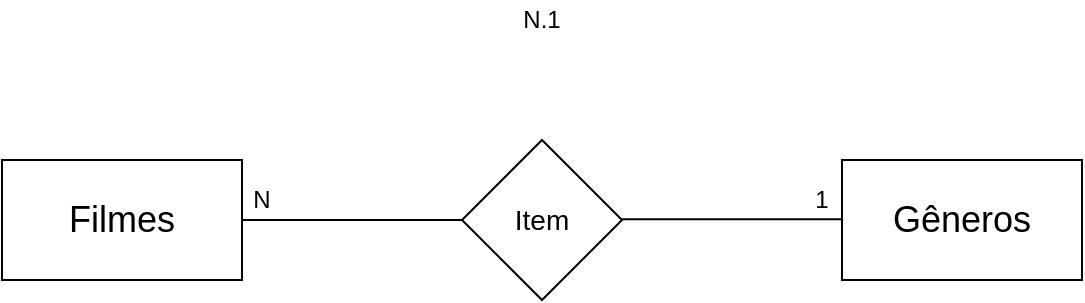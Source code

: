 <mxfile version="14.3.2" type="onedrive"><diagram id="fs5CRamMMZSCrzBnUvmV" name="Page-1"><mxGraphModel dx="923" dy="402" grid="1" gridSize="10" guides="1" tooltips="1" connect="1" arrows="1" fold="1" page="1" pageScale="1" pageWidth="827" pageHeight="1169" math="0" shadow="0"><root><mxCell id="0"/><mxCell id="1" parent="0"/><mxCell id="eV0o8ePYz52YuoFsJWKE-1" value="" style="rounded=0;whiteSpace=wrap;html=1;" vertex="1" parent="1"><mxGeometry x="170" y="160" width="120" height="60" as="geometry"/></mxCell><mxCell id="eV0o8ePYz52YuoFsJWKE-3" value="" style="rounded=0;whiteSpace=wrap;html=1;" vertex="1" parent="1"><mxGeometry x="590" y="160" width="120" height="60" as="geometry"/></mxCell><mxCell id="eV0o8ePYz52YuoFsJWKE-5" value="" style="rhombus;whiteSpace=wrap;html=1;" vertex="1" parent="1"><mxGeometry x="400" y="150" width="80" height="80" as="geometry"/></mxCell><mxCell id="eV0o8ePYz52YuoFsJWKE-7" value="" style="endArrow=none;html=1;entryX=0;entryY=0.5;entryDx=0;entryDy=0;exitX=1;exitY=0.5;exitDx=0;exitDy=0;" edge="1" parent="1" source="eV0o8ePYz52YuoFsJWKE-1" target="eV0o8ePYz52YuoFsJWKE-5"><mxGeometry width="50" height="50" relative="1" as="geometry"><mxPoint x="310" y="215" as="sourcePoint"/><mxPoint x="360" y="165" as="targetPoint"/></mxGeometry></mxCell><mxCell id="eV0o8ePYz52YuoFsJWKE-8" value="" style="endArrow=none;html=1;entryX=0;entryY=0.5;entryDx=0;entryDy=0;exitX=1;exitY=0.5;exitDx=0;exitDy=0;" edge="1" parent="1"><mxGeometry width="50" height="50" relative="1" as="geometry"><mxPoint x="480" y="189.58" as="sourcePoint"/><mxPoint x="590" y="189.58" as="targetPoint"/></mxGeometry></mxCell><mxCell id="eV0o8ePYz52YuoFsJWKE-9" value="&lt;font style=&quot;font-size: 14px&quot;&gt;Item&lt;/font&gt;" style="text;html=1;strokeColor=none;fillColor=none;align=center;verticalAlign=middle;whiteSpace=wrap;rounded=0;" vertex="1" parent="1"><mxGeometry x="420" y="180" width="40" height="20" as="geometry"/></mxCell><mxCell id="eV0o8ePYz52YuoFsJWKE-10" value="&lt;font style=&quot;font-size: 18px&quot;&gt;Filmes&lt;/font&gt;" style="text;html=1;strokeColor=none;fillColor=none;align=center;verticalAlign=middle;whiteSpace=wrap;rounded=0;" vertex="1" parent="1"><mxGeometry x="195" y="175" width="70" height="30" as="geometry"/></mxCell><mxCell id="eV0o8ePYz52YuoFsJWKE-11" value="&lt;font style=&quot;font-size: 18px&quot;&gt;Gêneros&lt;/font&gt;" style="text;html=1;strokeColor=none;fillColor=none;align=center;verticalAlign=middle;whiteSpace=wrap;rounded=0;" vertex="1" parent="1"><mxGeometry x="630" y="180" width="40" height="20" as="geometry"/></mxCell><mxCell id="eV0o8ePYz52YuoFsJWKE-12" value="N" style="text;html=1;strokeColor=none;fillColor=none;align=center;verticalAlign=middle;whiteSpace=wrap;rounded=0;" vertex="1" parent="1"><mxGeometry x="280" y="170" width="40" height="20" as="geometry"/></mxCell><mxCell id="eV0o8ePYz52YuoFsJWKE-13" value="1" style="text;html=1;strokeColor=none;fillColor=none;align=center;verticalAlign=middle;whiteSpace=wrap;rounded=0;" vertex="1" parent="1"><mxGeometry x="560" y="170" width="40" height="20" as="geometry"/></mxCell><mxCell id="eV0o8ePYz52YuoFsJWKE-14" value="N.1" style="text;html=1;strokeColor=none;fillColor=none;align=center;verticalAlign=middle;whiteSpace=wrap;rounded=0;" vertex="1" parent="1"><mxGeometry x="420" y="80" width="40" height="20" as="geometry"/></mxCell></root></mxGraphModel></diagram></mxfile>